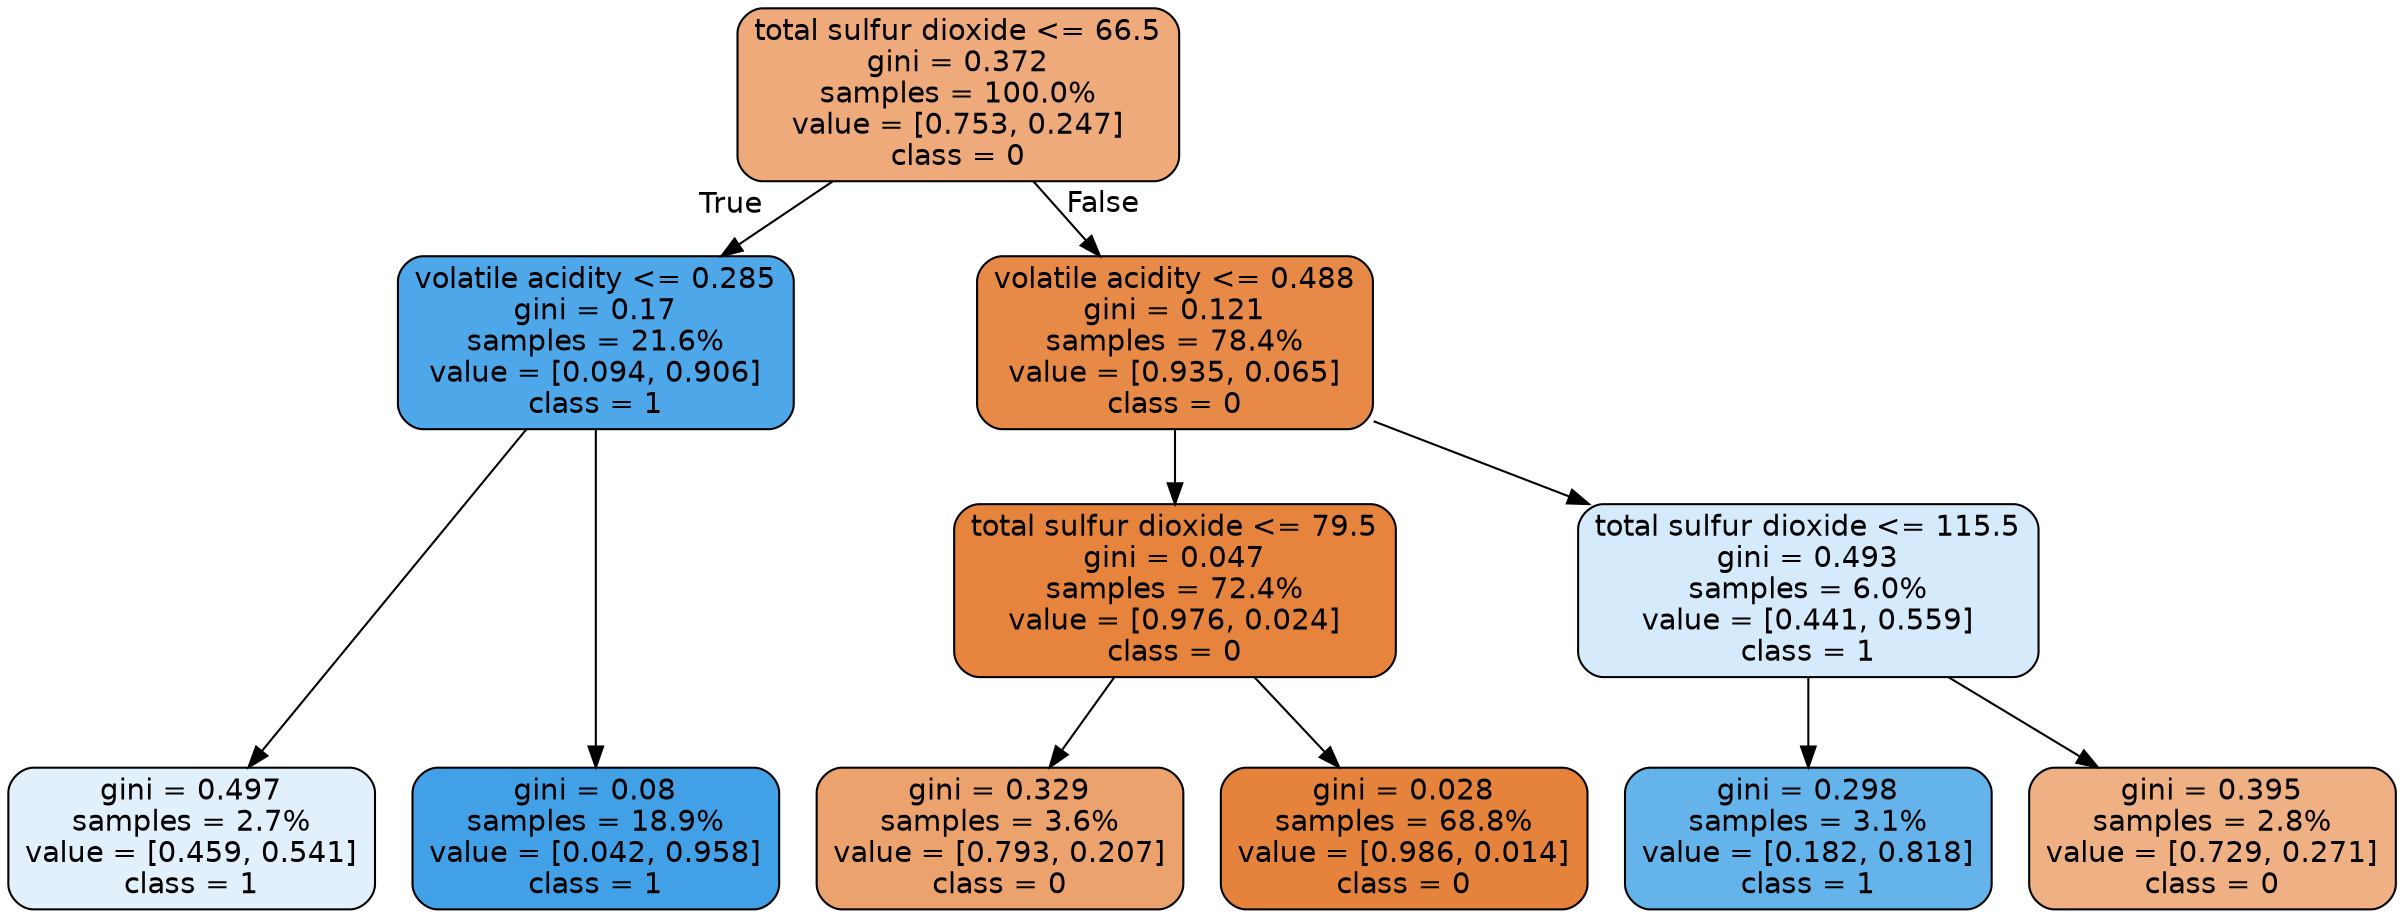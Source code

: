 digraph Tree {
node [shape=box, style="filled, rounded", color="black", fontname="helvetica"] ;
graph [ranksep=equally, splines=polyline] ;
edge [fontname="helvetica"] ;
0 [label="total sulfur dioxide <= 66.5\ngini = 0.372\nsamples = 100.0%\nvalue = [0.753, 0.247]\nclass = 0", fillcolor="#eeaa7a"] ;
1 [label="volatile acidity <= 0.285\ngini = 0.17\nsamples = 21.6%\nvalue = [0.094, 0.906]\nclass = 1", fillcolor="#4da7e8"] ;
0 -> 1 [labeldistance=2.5, labelangle=45, headlabel="True"] ;
7 [label="gini = 0.497\nsamples = 2.7%\nvalue = [0.459, 0.541]\nclass = 1", fillcolor="#e1f0fb"] ;
1 -> 7 ;
8 [label="gini = 0.08\nsamples = 18.9%\nvalue = [0.042, 0.958]\nclass = 1", fillcolor="#42a1e6"] ;
1 -> 8 ;
2 [label="volatile acidity <= 0.488\ngini = 0.121\nsamples = 78.4%\nvalue = [0.935, 0.065]\nclass = 0", fillcolor="#e78a47"] ;
0 -> 2 [labeldistance=2.5, labelangle=-45, headlabel="False"] ;
3 [label="total sulfur dioxide <= 79.5\ngini = 0.047\nsamples = 72.4%\nvalue = [0.976, 0.024]\nclass = 0", fillcolor="#e6843e"] ;
2 -> 3 ;
9 [label="gini = 0.329\nsamples = 3.6%\nvalue = [0.793, 0.207]\nclass = 0", fillcolor="#eca26d"] ;
3 -> 9 ;
10 [label="gini = 0.028\nsamples = 68.8%\nvalue = [0.986, 0.014]\nclass = 0", fillcolor="#e5833c"] ;
3 -> 10 ;
4 [label="total sulfur dioxide <= 115.5\ngini = 0.493\nsamples = 6.0%\nvalue = [0.441, 0.559]\nclass = 1", fillcolor="#d5eafa"] ;
2 -> 4 ;
5 [label="gini = 0.298\nsamples = 3.1%\nvalue = [0.182, 0.818]\nclass = 1", fillcolor="#65b3eb"] ;
4 -> 5 ;
6 [label="gini = 0.395\nsamples = 2.8%\nvalue = [0.729, 0.271]\nclass = 0", fillcolor="#efb083"] ;
4 -> 6 ;
{rank=same ; 0} ;
{rank=same ; 1; 2} ;
{rank=same ; 3; 4} ;
{rank=same ; 7; 8; 9; 10; 5; 6} ;
}